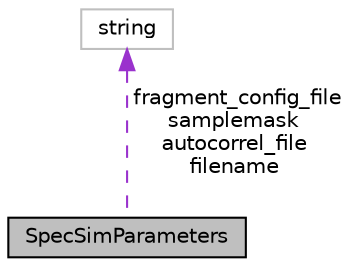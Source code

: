 digraph "SpecSimParameters"
{
  edge [fontname="Helvetica",fontsize="10",labelfontname="Helvetica",labelfontsize="10"];
  node [fontname="Helvetica",fontsize="10",shape=record];
  Node1 [label="SpecSimParameters",height=0.2,width=0.4,color="black", fillcolor="grey75", style="filled", fontcolor="black"];
  Node2 -> Node1 [dir="back",color="darkorchid3",fontsize="10",style="dashed",label=" fragment_config_file\nsamplemask\nautocorrel_file\nfilename" ];
  Node2 [label="string",height=0.2,width=0.4,color="grey75", fillcolor="white", style="filled"];
}
